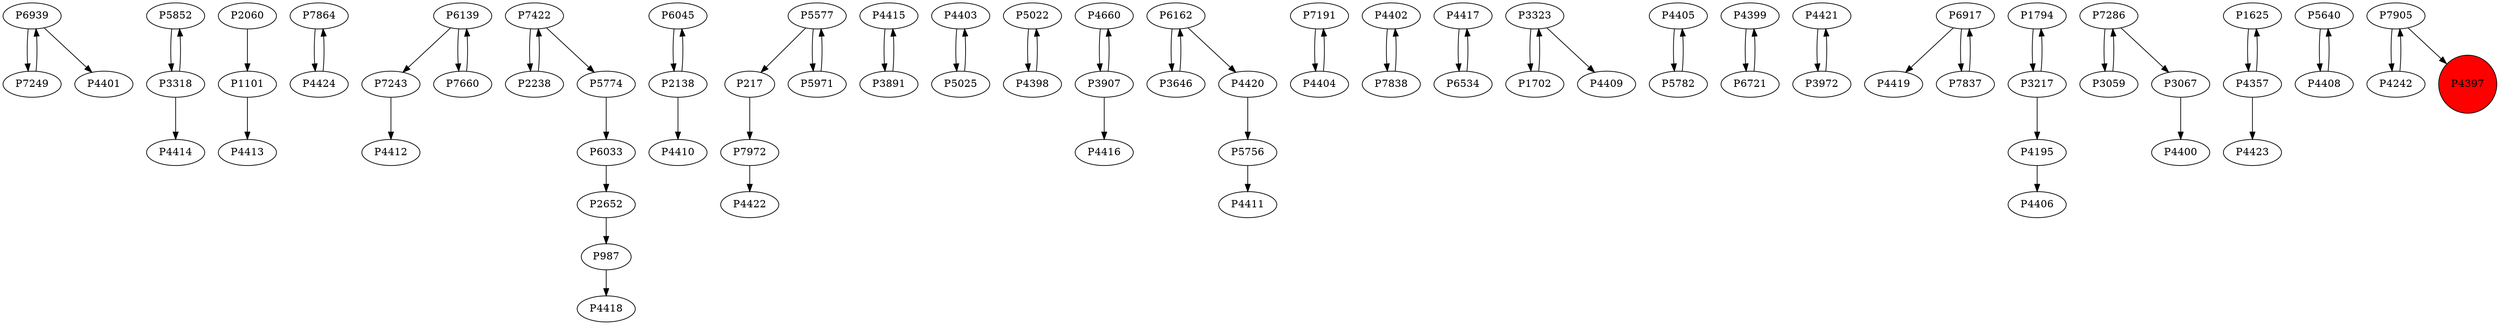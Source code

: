 digraph {
	P6939 -> P7249
	P5852 -> P3318
	P1101 -> P4413
	P7864 -> P4424
	P7243 -> P4412
	P987 -> P4418
	P6045 -> P2138
	P217 -> P7972
	P4415 -> P3891
	P3891 -> P4415
	P4403 -> P5025
	P5022 -> P4398
	P4398 -> P5022
	P4660 -> P3907
	P5756 -> P4411
	P7191 -> P4404
	P6139 -> P7243
	P4402 -> P7838
	P3646 -> P6162
	P4417 -> P6534
	P3323 -> P1702
	P4405 -> P5782
	P2238 -> P7422
	P5025 -> P4403
	P3907 -> P4416
	P4399 -> P6721
	P4421 -> P3972
	P6917 -> P4419
	P7422 -> P5774
	P4424 -> P7864
	P6721 -> P4399
	P6033 -> P2652
	P1794 -> P3217
	P3067 -> P4400
	P7660 -> P6139
	P6534 -> P4417
	P4195 -> P4406
	P1625 -> P4357
	P5640 -> P4408
	P3907 -> P4660
	P7905 -> P4242
	P3323 -> P4409
	P2652 -> P987
	P3059 -> P7286
	P4242 -> P7905
	P5577 -> P5971
	P7286 -> P3059
	P5971 -> P5577
	P4357 -> P1625
	P6139 -> P7660
	P2138 -> P4410
	P7837 -> P6917
	P5577 -> P217
	P6939 -> P4401
	P7249 -> P6939
	P7838 -> P4402
	P6162 -> P3646
	P2138 -> P6045
	P4404 -> P7191
	P3318 -> P4414
	P6917 -> P7837
	P4357 -> P4423
	P7972 -> P4422
	P1702 -> P3323
	P3318 -> P5852
	P3217 -> P4195
	P2060 -> P1101
	P7422 -> P2238
	P6162 -> P4420
	P7905 -> P4397
	P5782 -> P4405
	P7286 -> P3067
	P4420 -> P5756
	P3217 -> P1794
	P5774 -> P6033
	P4408 -> P5640
	P3972 -> P4421
	P4397 [shape=circle]
	P4397 [style=filled]
	P4397 [fillcolor=red]
}